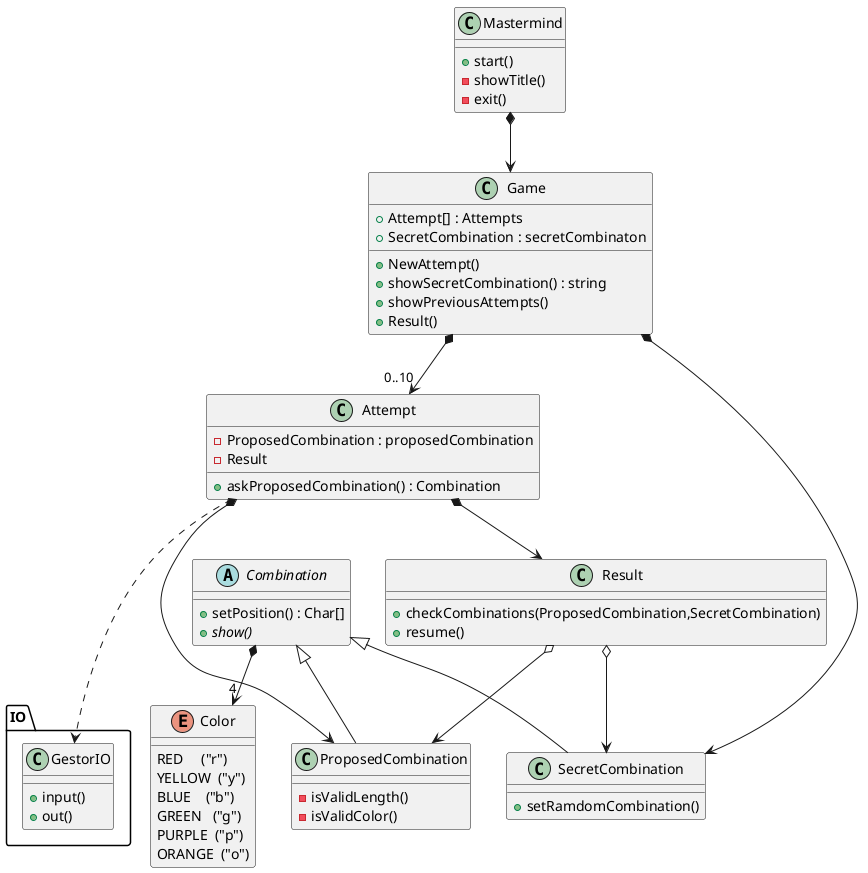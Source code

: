 @startuml Mastermind
class Mastermind{
  + start()
  - showTitle()
  - exit()
}
Mastermind *--> Game
class Game{
    + Attempt[] : Attempts
    + SecretCombination : secretCombinaton
    + NewAttempt()
    + showSecretCombination() : string
    + showPreviousAttempts()
    + Result()
}
Game *--> "0..10" Attempt
Game *--> SecretCombination

class Attempt{
    - ProposedCombination : proposedCombination
    - Result
    + askProposedCombination() : Combination
}
Attempt *--> ProposedCombination
Attempt *--> Result

abstract class Combination{
    + setPosition() : Char[]
    {abstract} + show()
}
Combination *--> "4" Color
enum Color{
    RED     ("r")
    YELLOW  ("y")
    BLUE    ("b")
    GREEN   ("g")
    PURPLE  ("p")
    ORANGE  ("o")
}
Combination <|-- SecretCombination
Combination <|-- ProposedCombination
Class SecretCombination{
    + setRamdomCombination()
}
Class ProposedCombination{
    - isValidLength()
    - isValidColor() 
}

class Result{
    +checkCombinations(ProposedCombination,SecretCombination)
    +resume()
}
Result o--> SecretCombination
Result o--> ProposedCombination

package IO{
    Class GestorIO{
        + input()
        + out()
    }
}
Attempt ...> GestorIO
@enduml